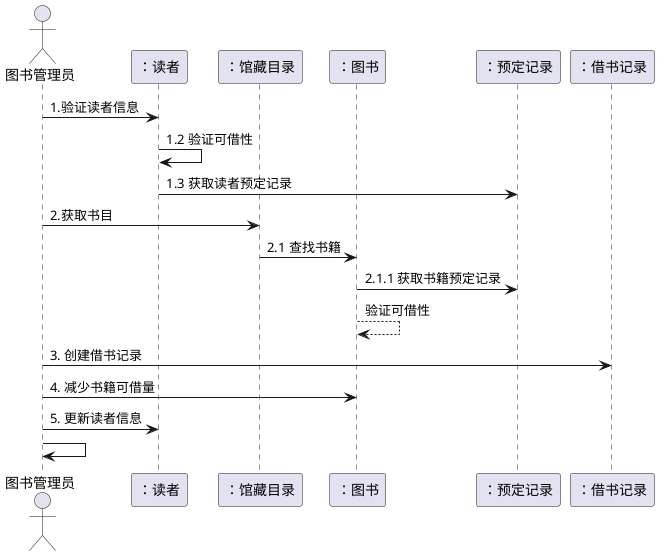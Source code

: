 @startuml

actor 图书管理员 as bm
participant "：读者" as read
participant "：馆藏目录" as tools
participant "：图书" as book
participant "：预定记录" as order
participant "：借书记录" as ji

bm -> read: 1.验证读者信息
read -> read: 1.2 验证可借性
read -> order: 1.3 获取读者预定记录
bm -> tools: 2.获取书目
tools -> book: 2.1 查找书籍
book -> order: 2.1.1 获取书籍预定记录
book --> book: 验证可借性
bm -> ji: 3. 创建借书记录
bm -> book: 4. 减少书籍可借量
bm -> read: 5. 更新读者信息
bm -> bm

@enduml